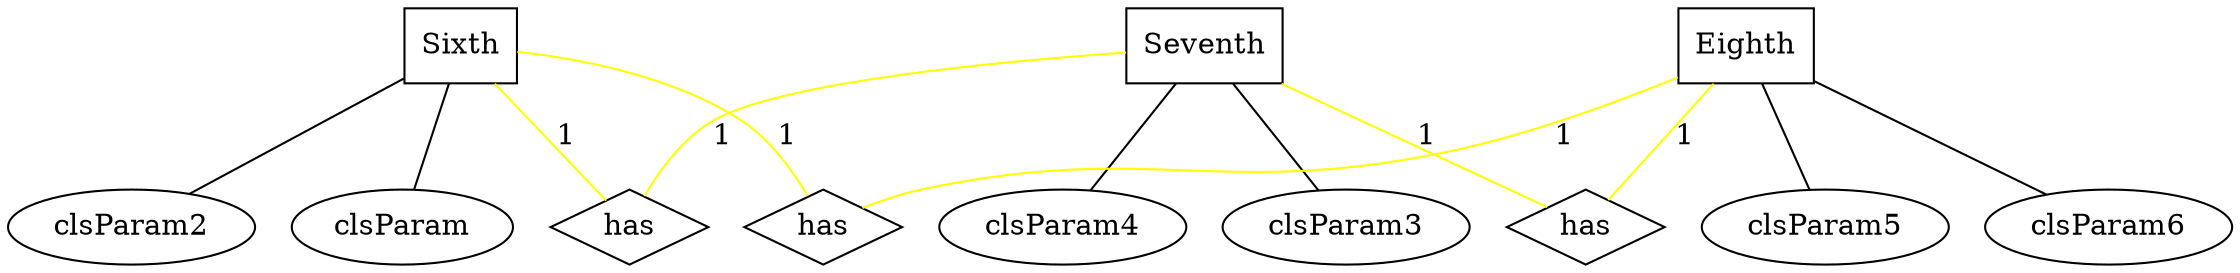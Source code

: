 // balabombka
digraph {
	entity1 [label=Sixth shape=rectangle]
	attr_1_0 [label=clsParam2 shape=ellipse]
	attr_1_1 [label=clsParam shape=ellipse]
	entity1 -> attr_1_0 [arrowhead=none]
	entity1 -> attr_1_1 [arrowhead=none]
	entity2 [label=Seventh shape=rectangle]
	attr_2_0 [label=clsParam4 shape=ellipse]
	attr_2_1 [label=clsParam3 shape=ellipse]
	entity2 -> attr_2_0 [arrowhead=none]
	entity2 -> attr_2_1 [arrowhead=none]
	relation1 [label=has shape=diamond]
	entity1 -> relation1 [label=1 arrowhead=none color=yellow]
	entity2 -> relation1 [label=1 arrowhead=none color=yellow]
	entity3 [label=Eighth shape=rectangle]
	attr_3_0 [label=clsParam5 shape=ellipse]
	attr_3_1 [label=clsParam6 shape=ellipse]
	entity3 -> attr_3_0 [arrowhead=none]
	entity3 -> attr_3_1 [arrowhead=none]
	relation2 [label=has shape=diamond]
	entity2 -> relation2 [label=1 arrowhead=none color=yellow]
	entity3 -> relation2 [label=1 arrowhead=none color=yellow]
	relation3 [label=has shape=diamond]
	entity1 -> relation3 [label=1 arrowhead=none color=yellow]
	entity3 -> relation3 [label=1 arrowhead=none color=yellow]
}
